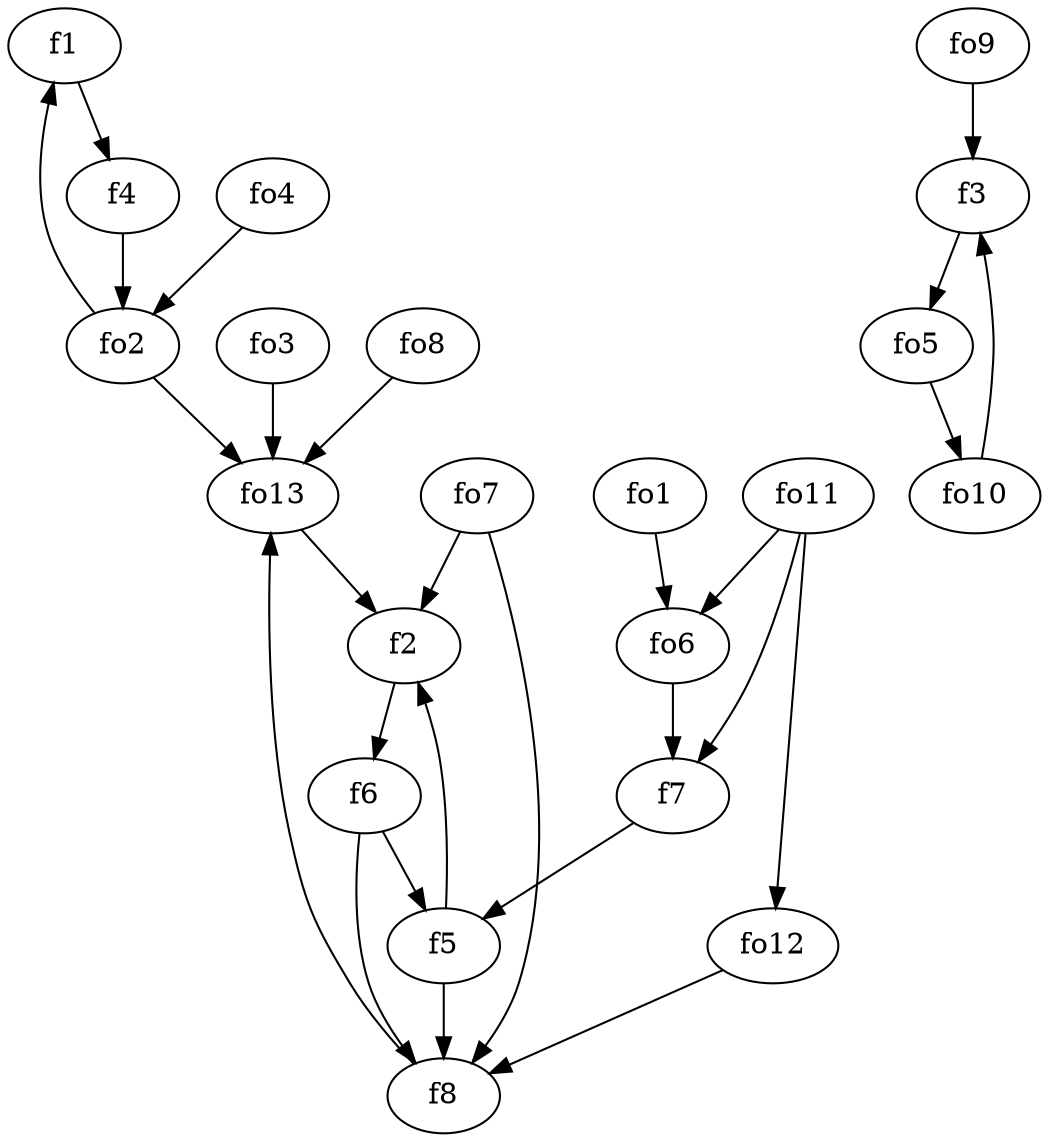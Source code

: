 strict digraph  {
f1;
f2;
f3;
f4;
f5;
f6;
f7;
f8;
fo1;
fo2;
fo3;
fo4;
fo5;
fo6;
fo7;
fo8;
fo9;
fo10;
fo11;
fo12;
fo13;
f1 -> f4  [weight=2];
f2 -> f6  [weight=2];
f3 -> fo5  [weight=2];
f4 -> fo2  [weight=2];
f5 -> f2  [weight=2];
f5 -> f8  [weight=2];
f6 -> f8  [weight=2];
f6 -> f5  [weight=2];
f7 -> f5  [weight=2];
f8 -> fo13  [weight=2];
fo1 -> fo6  [weight=2];
fo2 -> fo13  [weight=2];
fo2 -> f1  [weight=2];
fo3 -> fo13  [weight=2];
fo4 -> fo2  [weight=2];
fo5 -> fo10  [weight=2];
fo6 -> f7  [weight=2];
fo7 -> f2  [weight=2];
fo7 -> f8  [weight=2];
fo8 -> fo13  [weight=2];
fo9 -> f3  [weight=2];
fo10 -> f3  [weight=2];
fo11 -> fo12  [weight=2];
fo11 -> f7  [weight=2];
fo11 -> fo6  [weight=2];
fo12 -> f8  [weight=2];
fo13 -> f2  [weight=2];
}
